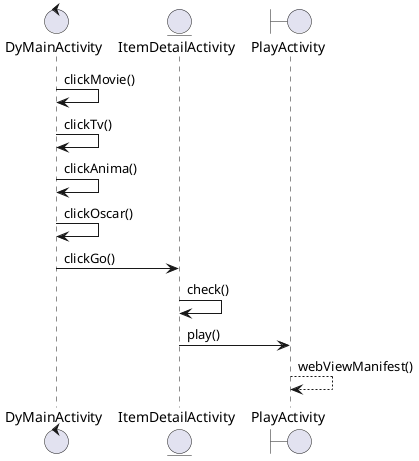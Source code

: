 @startuml

control DyMainActivity
entity ItemDetailActivity
boundary PlayActivity
DyMainActivity -> DyMainActivity :clickMovie()
DyMainActivity -> DyMainActivity :clickTv()
DyMainActivity -> DyMainActivity :clickAnima()
DyMainActivity -> DyMainActivity :clickOscar()
DyMainActivity -> ItemDetailActivity :clickGo()
ItemDetailActivity -> ItemDetailActivity :check()
ItemDetailActivity -> PlayActivity :play()
PlayActivity --> PlayActivity : webViewManifest()
@enduml